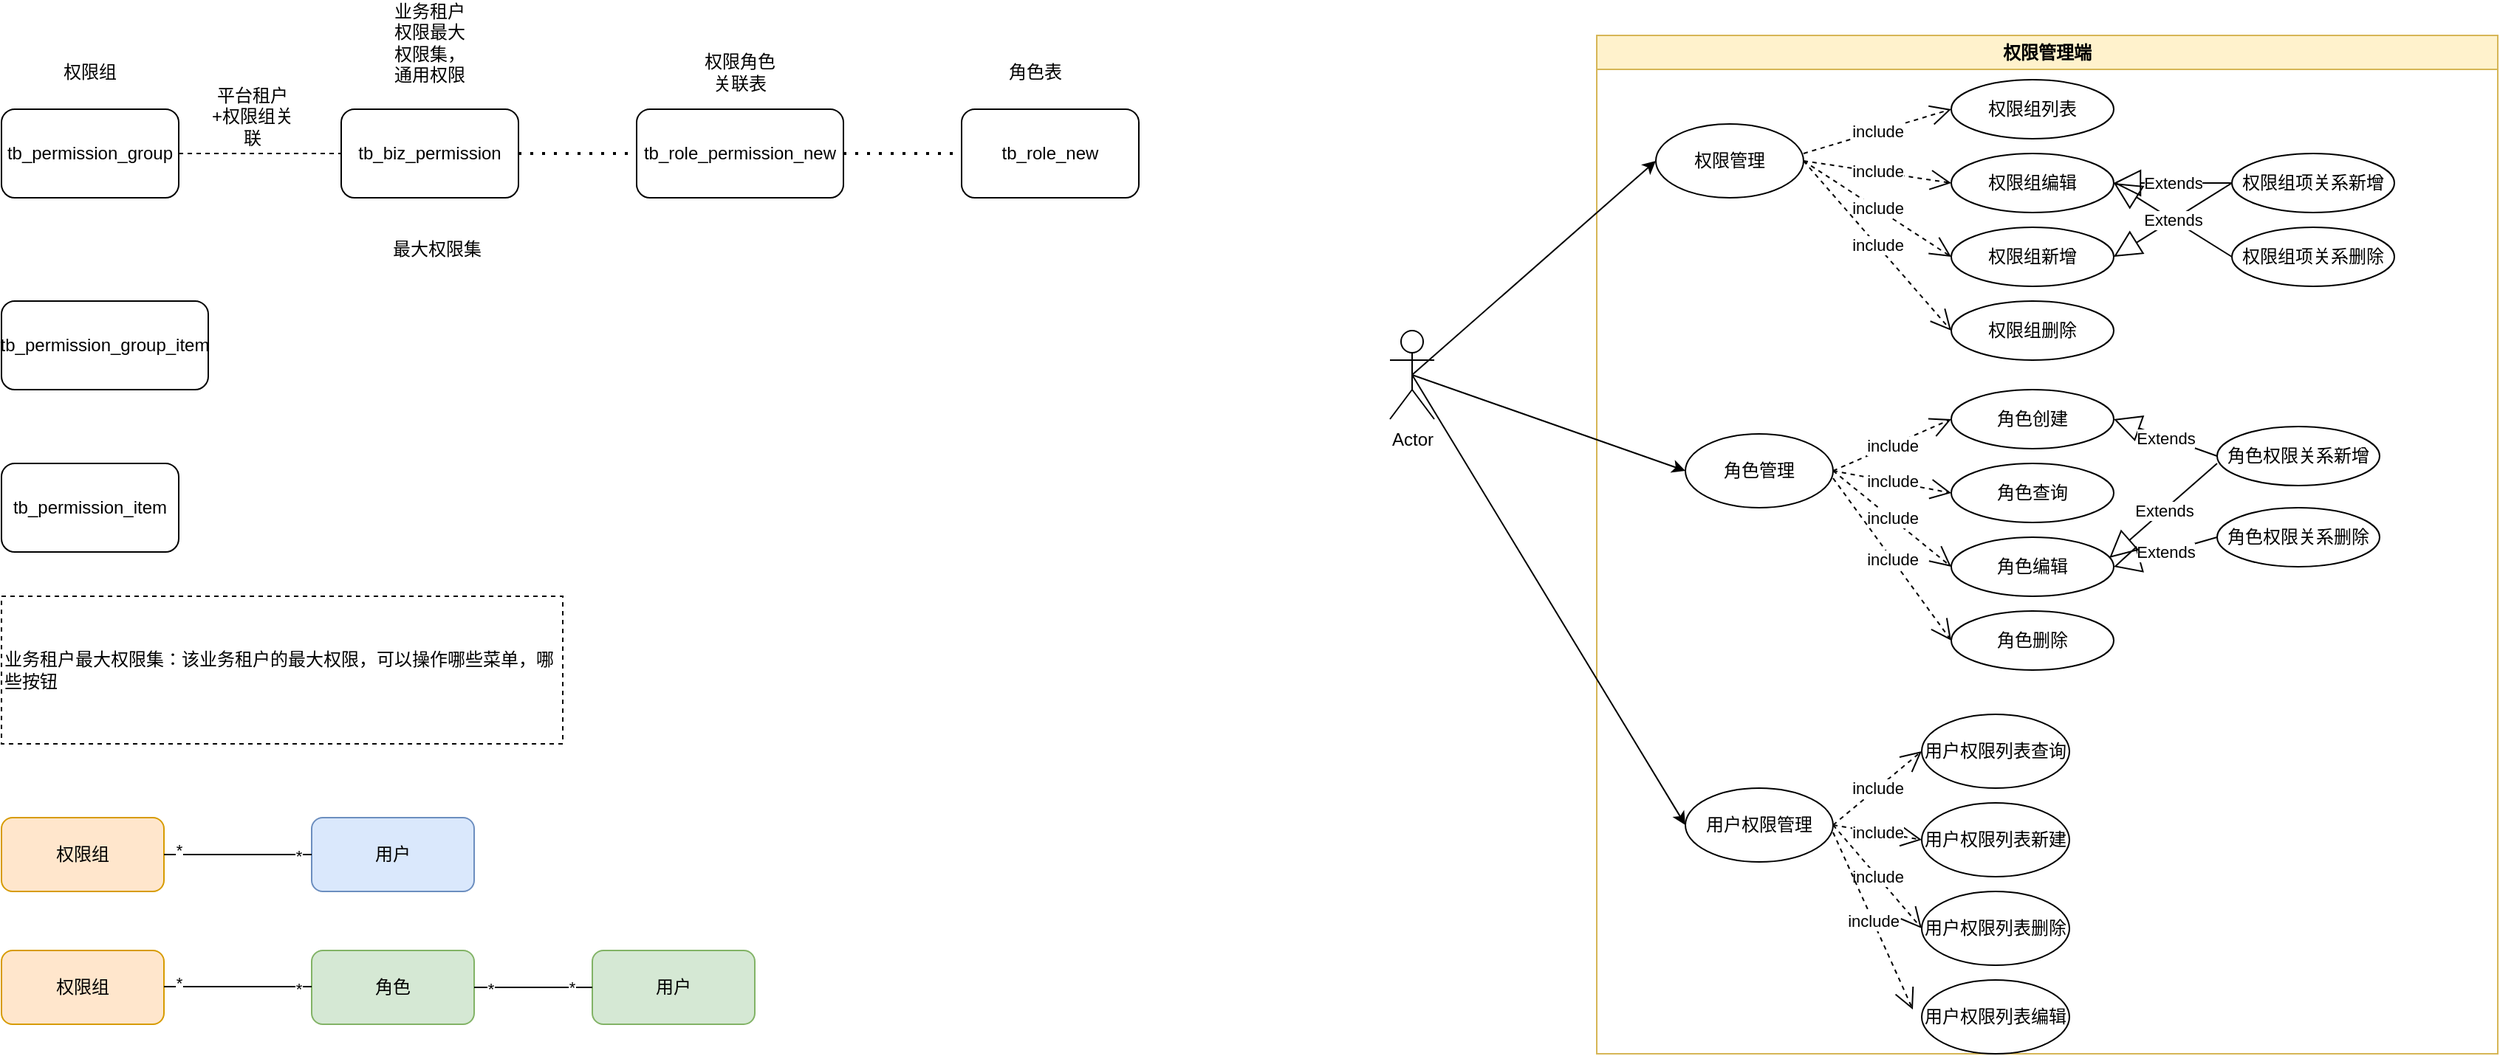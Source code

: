 <mxfile version="21.6.6" type="github">
  <diagram name="第 1 页" id="OmMquaRmloYeKSOPYUJ-">
    <mxGraphModel dx="1368" dy="873" grid="1" gridSize="10" guides="1" tooltips="1" connect="1" arrows="1" fold="1" page="1" pageScale="1" pageWidth="10000" pageHeight="10000" math="0" shadow="0">
      <root>
        <mxCell id="0" />
        <mxCell id="1" parent="0" />
        <mxCell id="ZGOvTFg4tCYZPhWHCbKX-3" value="" style="rounded=0;orthogonalLoop=1;jettySize=auto;html=1;dashed=1;endArrow=none;endFill=0;" edge="1" parent="1" source="ZGOvTFg4tCYZPhWHCbKX-1" target="ZGOvTFg4tCYZPhWHCbKX-2">
          <mxGeometry relative="1" as="geometry" />
        </mxCell>
        <mxCell id="ZGOvTFg4tCYZPhWHCbKX-1" value="tb_permission_group" style="rounded=1;whiteSpace=wrap;html=1;" vertex="1" parent="1">
          <mxGeometry x="110" y="220" width="120" height="60" as="geometry" />
        </mxCell>
        <mxCell id="ZGOvTFg4tCYZPhWHCbKX-2" value="tb_biz_permission" style="whiteSpace=wrap;html=1;rounded=1;" vertex="1" parent="1">
          <mxGeometry x="340" y="220" width="120" height="60" as="geometry" />
        </mxCell>
        <mxCell id="ZGOvTFg4tCYZPhWHCbKX-5" value="业务租户权限最大权限集，通用权限" style="text;html=1;strokeColor=none;fillColor=none;align=center;verticalAlign=middle;whiteSpace=wrap;rounded=0;" vertex="1" parent="1">
          <mxGeometry x="370" y="160" width="60" height="30" as="geometry" />
        </mxCell>
        <mxCell id="ZGOvTFg4tCYZPhWHCbKX-7" value="权限组" style="text;html=1;strokeColor=none;fillColor=none;align=center;verticalAlign=middle;whiteSpace=wrap;rounded=0;" vertex="1" parent="1">
          <mxGeometry x="140" y="180" width="60" height="30" as="geometry" />
        </mxCell>
        <mxCell id="ZGOvTFg4tCYZPhWHCbKX-8" value="平台租户+权限组关联" style="text;html=1;strokeColor=none;fillColor=none;align=center;verticalAlign=middle;whiteSpace=wrap;rounded=0;" vertex="1" parent="1">
          <mxGeometry x="250" y="210" width="60" height="30" as="geometry" />
        </mxCell>
        <mxCell id="ZGOvTFg4tCYZPhWHCbKX-10" value="tb_role_permission_new" style="rounded=1;whiteSpace=wrap;html=1;" vertex="1" parent="1">
          <mxGeometry x="540" y="220" width="140" height="60" as="geometry" />
        </mxCell>
        <mxCell id="ZGOvTFg4tCYZPhWHCbKX-11" value="tb_role_new" style="whiteSpace=wrap;html=1;rounded=1;" vertex="1" parent="1">
          <mxGeometry x="760" y="220" width="120" height="60" as="geometry" />
        </mxCell>
        <mxCell id="ZGOvTFg4tCYZPhWHCbKX-12" value="最大权限集" style="text;html=1;strokeColor=none;fillColor=none;align=center;verticalAlign=middle;whiteSpace=wrap;rounded=0;" vertex="1" parent="1">
          <mxGeometry x="370" y="300" width="70" height="30" as="geometry" />
        </mxCell>
        <mxCell id="ZGOvTFg4tCYZPhWHCbKX-14" value="" style="endArrow=none;dashed=1;html=1;dashPattern=1 3;strokeWidth=2;rounded=0;exitX=1;exitY=0.5;exitDx=0;exitDy=0;entryX=0;entryY=0.5;entryDx=0;entryDy=0;" edge="1" parent="1" source="ZGOvTFg4tCYZPhWHCbKX-2" target="ZGOvTFg4tCYZPhWHCbKX-10">
          <mxGeometry width="50" height="50" relative="1" as="geometry">
            <mxPoint x="500" y="360" as="sourcePoint" />
            <mxPoint x="550" y="310" as="targetPoint" />
          </mxGeometry>
        </mxCell>
        <mxCell id="ZGOvTFg4tCYZPhWHCbKX-15" value="权限角色关联表" style="text;html=1;strokeColor=none;fillColor=none;align=center;verticalAlign=middle;whiteSpace=wrap;rounded=0;" vertex="1" parent="1">
          <mxGeometry x="580" y="180" width="60" height="30" as="geometry" />
        </mxCell>
        <mxCell id="ZGOvTFg4tCYZPhWHCbKX-16" value="" style="endArrow=none;dashed=1;html=1;dashPattern=1 3;strokeWidth=2;rounded=0;exitX=1;exitY=0.5;exitDx=0;exitDy=0;entryX=0;entryY=0.5;entryDx=0;entryDy=0;" edge="1" parent="1" source="ZGOvTFg4tCYZPhWHCbKX-10" target="ZGOvTFg4tCYZPhWHCbKX-11">
          <mxGeometry width="50" height="50" relative="1" as="geometry">
            <mxPoint x="700" y="330" as="sourcePoint" />
            <mxPoint x="750" y="280" as="targetPoint" />
          </mxGeometry>
        </mxCell>
        <mxCell id="ZGOvTFg4tCYZPhWHCbKX-17" value="角色表" style="text;html=1;strokeColor=none;fillColor=none;align=center;verticalAlign=middle;whiteSpace=wrap;rounded=0;" vertex="1" parent="1">
          <mxGeometry x="780" y="180" width="60" height="30" as="geometry" />
        </mxCell>
        <mxCell id="ZGOvTFg4tCYZPhWHCbKX-18" value="业务租户最大权限集：该业务租户的最大权限，可以操作哪些菜单，哪些按钮" style="text;html=1;strokeColor=default;fillColor=none;align=left;verticalAlign=middle;whiteSpace=wrap;rounded=0;dashed=1;" vertex="1" parent="1">
          <mxGeometry x="110" y="550" width="380" height="100" as="geometry" />
        </mxCell>
        <mxCell id="ZGOvTFg4tCYZPhWHCbKX-19" value="tb_permission_group_item" style="rounded=1;whiteSpace=wrap;html=1;" vertex="1" parent="1">
          <mxGeometry x="110" y="350" width="140" height="60" as="geometry" />
        </mxCell>
        <mxCell id="ZGOvTFg4tCYZPhWHCbKX-20" value="tb_permission_item" style="rounded=1;whiteSpace=wrap;html=1;" vertex="1" parent="1">
          <mxGeometry x="110" y="460" width="120" height="60" as="geometry" />
        </mxCell>
        <mxCell id="ZGOvTFg4tCYZPhWHCbKX-44" value="" style="group" vertex="1" connectable="0" parent="1">
          <mxGeometry x="110" y="700" width="510" height="140" as="geometry" />
        </mxCell>
        <mxCell id="ZGOvTFg4tCYZPhWHCbKX-27" value="权限组" style="rounded=1;whiteSpace=wrap;html=1;fillColor=#ffe6cc;strokeColor=#d79b00;" vertex="1" parent="ZGOvTFg4tCYZPhWHCbKX-44">
          <mxGeometry width="110" height="50" as="geometry" />
        </mxCell>
        <mxCell id="ZGOvTFg4tCYZPhWHCbKX-29" value="用户" style="rounded=1;whiteSpace=wrap;html=1;fillColor=#dae8fc;strokeColor=#6c8ebf;" vertex="1" parent="ZGOvTFg4tCYZPhWHCbKX-44">
          <mxGeometry x="210" width="110" height="50" as="geometry" />
        </mxCell>
        <mxCell id="ZGOvTFg4tCYZPhWHCbKX-32" style="edgeStyle=orthogonalEdgeStyle;rounded=0;orthogonalLoop=1;jettySize=auto;html=1;exitX=1;exitY=0.5;exitDx=0;exitDy=0;entryX=0;entryY=0.5;entryDx=0;entryDy=0;endArrow=none;endFill=0;" edge="1" parent="ZGOvTFg4tCYZPhWHCbKX-44" source="ZGOvTFg4tCYZPhWHCbKX-27" target="ZGOvTFg4tCYZPhWHCbKX-29">
          <mxGeometry relative="1" as="geometry" />
        </mxCell>
        <mxCell id="ZGOvTFg4tCYZPhWHCbKX-33" value="*" style="edgeLabel;html=1;align=center;verticalAlign=middle;resizable=0;points=[];" vertex="1" connectable="0" parent="ZGOvTFg4tCYZPhWHCbKX-32">
          <mxGeometry x="-0.81" y="3" relative="1" as="geometry">
            <mxPoint as="offset" />
          </mxGeometry>
        </mxCell>
        <mxCell id="ZGOvTFg4tCYZPhWHCbKX-35" value="*" style="edgeLabel;html=1;align=center;verticalAlign=middle;resizable=0;points=[];" vertex="1" connectable="0" parent="ZGOvTFg4tCYZPhWHCbKX-32">
          <mxGeometry x="0.821" y="-1" relative="1" as="geometry">
            <mxPoint as="offset" />
          </mxGeometry>
        </mxCell>
        <mxCell id="ZGOvTFg4tCYZPhWHCbKX-31" value="角色" style="rounded=1;whiteSpace=wrap;html=1;fillColor=#d5e8d4;strokeColor=#82b366;" vertex="1" parent="ZGOvTFg4tCYZPhWHCbKX-44">
          <mxGeometry x="210" y="90" width="110" height="50" as="geometry" />
        </mxCell>
        <mxCell id="ZGOvTFg4tCYZPhWHCbKX-36" value="权限组" style="rounded=1;whiteSpace=wrap;html=1;fillColor=#ffe6cc;strokeColor=#d79b00;" vertex="1" parent="ZGOvTFg4tCYZPhWHCbKX-44">
          <mxGeometry y="90" width="110" height="50" as="geometry" />
        </mxCell>
        <mxCell id="ZGOvTFg4tCYZPhWHCbKX-37" style="edgeStyle=orthogonalEdgeStyle;rounded=0;orthogonalLoop=1;jettySize=auto;html=1;exitX=1;exitY=0.5;exitDx=0;exitDy=0;entryX=0;entryY=0.5;entryDx=0;entryDy=0;endArrow=none;endFill=0;" edge="1" parent="ZGOvTFg4tCYZPhWHCbKX-44">
          <mxGeometry relative="1" as="geometry">
            <mxPoint x="110" y="114.5" as="sourcePoint" />
            <mxPoint x="210" y="114.5" as="targetPoint" />
          </mxGeometry>
        </mxCell>
        <mxCell id="ZGOvTFg4tCYZPhWHCbKX-38" value="*" style="edgeLabel;html=1;align=center;verticalAlign=middle;resizable=0;points=[];" vertex="1" connectable="0" parent="ZGOvTFg4tCYZPhWHCbKX-37">
          <mxGeometry x="-0.81" y="3" relative="1" as="geometry">
            <mxPoint as="offset" />
          </mxGeometry>
        </mxCell>
        <mxCell id="ZGOvTFg4tCYZPhWHCbKX-39" value="*" style="edgeLabel;html=1;align=center;verticalAlign=middle;resizable=0;points=[];" vertex="1" connectable="0" parent="ZGOvTFg4tCYZPhWHCbKX-37">
          <mxGeometry x="0.821" y="-1" relative="1" as="geometry">
            <mxPoint as="offset" />
          </mxGeometry>
        </mxCell>
        <mxCell id="ZGOvTFg4tCYZPhWHCbKX-40" value="用户" style="rounded=1;whiteSpace=wrap;html=1;fillColor=#d5e8d4;strokeColor=#82b366;" vertex="1" parent="ZGOvTFg4tCYZPhWHCbKX-44">
          <mxGeometry x="400" y="90" width="110" height="50" as="geometry" />
        </mxCell>
        <mxCell id="ZGOvTFg4tCYZPhWHCbKX-41" value="" style="endArrow=none;html=1;rounded=0;entryX=0;entryY=0.5;entryDx=0;entryDy=0;exitX=1;exitY=0.5;exitDx=0;exitDy=0;" edge="1" parent="ZGOvTFg4tCYZPhWHCbKX-44" source="ZGOvTFg4tCYZPhWHCbKX-31" target="ZGOvTFg4tCYZPhWHCbKX-40">
          <mxGeometry width="50" height="50" relative="1" as="geometry">
            <mxPoint x="320" y="120" as="sourcePoint" />
            <mxPoint x="370" y="70" as="targetPoint" />
          </mxGeometry>
        </mxCell>
        <mxCell id="ZGOvTFg4tCYZPhWHCbKX-42" value="*" style="edgeLabel;html=1;align=center;verticalAlign=middle;resizable=0;points=[];" vertex="1" connectable="0" parent="ZGOvTFg4tCYZPhWHCbKX-41">
          <mxGeometry x="-0.725" y="-1" relative="1" as="geometry">
            <mxPoint as="offset" />
          </mxGeometry>
        </mxCell>
        <mxCell id="ZGOvTFg4tCYZPhWHCbKX-43" value="*" style="edgeLabel;html=1;align=center;verticalAlign=middle;resizable=0;points=[];" vertex="1" connectable="0" parent="ZGOvTFg4tCYZPhWHCbKX-41">
          <mxGeometry x="0.65" relative="1" as="geometry">
            <mxPoint as="offset" />
          </mxGeometry>
        </mxCell>
        <mxCell id="ZGOvTFg4tCYZPhWHCbKX-90" value="" style="group" vertex="1" connectable="0" parent="1">
          <mxGeometry x="1050" y="170" width="750" height="690" as="geometry" />
        </mxCell>
        <mxCell id="ZGOvTFg4tCYZPhWHCbKX-46" value="Actor" style="shape=umlActor;verticalLabelPosition=bottom;verticalAlign=top;html=1;outlineConnect=0;" vertex="1" parent="ZGOvTFg4tCYZPhWHCbKX-90">
          <mxGeometry y="200" width="30" height="60" as="geometry" />
        </mxCell>
        <mxCell id="ZGOvTFg4tCYZPhWHCbKX-47" value="权限管理端" style="swimlane;whiteSpace=wrap;html=1;fillColor=#fff2cc;strokeColor=#d6b656;" vertex="1" parent="ZGOvTFg4tCYZPhWHCbKX-90">
          <mxGeometry x="140" width="610" height="690" as="geometry" />
        </mxCell>
        <mxCell id="ZGOvTFg4tCYZPhWHCbKX-48" value="权限管理" style="ellipse;whiteSpace=wrap;html=1;" vertex="1" parent="ZGOvTFg4tCYZPhWHCbKX-47">
          <mxGeometry x="40" y="60" width="100" height="50" as="geometry" />
        </mxCell>
        <mxCell id="ZGOvTFg4tCYZPhWHCbKX-49" value="权限组列表" style="ellipse;whiteSpace=wrap;html=1;" vertex="1" parent="ZGOvTFg4tCYZPhWHCbKX-47">
          <mxGeometry x="240" y="30" width="110" height="40" as="geometry" />
        </mxCell>
        <mxCell id="ZGOvTFg4tCYZPhWHCbKX-50" value="include" style="endArrow=open;endSize=12;dashed=1;html=1;rounded=0;entryX=0;entryY=0.5;entryDx=0;entryDy=0;" edge="1" parent="ZGOvTFg4tCYZPhWHCbKX-47" target="ZGOvTFg4tCYZPhWHCbKX-49">
          <mxGeometry width="160" relative="1" as="geometry">
            <mxPoint x="140" y="80" as="sourcePoint" />
            <mxPoint x="300" y="80" as="targetPoint" />
          </mxGeometry>
        </mxCell>
        <mxCell id="ZGOvTFg4tCYZPhWHCbKX-51" value="权限组编辑" style="ellipse;whiteSpace=wrap;html=1;" vertex="1" parent="ZGOvTFg4tCYZPhWHCbKX-47">
          <mxGeometry x="240" y="80" width="110" height="40" as="geometry" />
        </mxCell>
        <mxCell id="ZGOvTFg4tCYZPhWHCbKX-52" value="include" style="endArrow=open;endSize=12;dashed=1;html=1;rounded=0;entryX=0;entryY=0.5;entryDx=0;entryDy=0;exitX=1;exitY=0.5;exitDx=0;exitDy=0;" edge="1" parent="ZGOvTFg4tCYZPhWHCbKX-47" source="ZGOvTFg4tCYZPhWHCbKX-48" target="ZGOvTFg4tCYZPhWHCbKX-51">
          <mxGeometry width="160" relative="1" as="geometry">
            <mxPoint x="150" y="90" as="sourcePoint" />
            <mxPoint x="250" y="60" as="targetPoint" />
          </mxGeometry>
        </mxCell>
        <mxCell id="ZGOvTFg4tCYZPhWHCbKX-53" value="权限组新增" style="ellipse;whiteSpace=wrap;html=1;" vertex="1" parent="ZGOvTFg4tCYZPhWHCbKX-47">
          <mxGeometry x="240" y="130" width="110" height="40" as="geometry" />
        </mxCell>
        <mxCell id="ZGOvTFg4tCYZPhWHCbKX-54" value="权限组删除" style="ellipse;whiteSpace=wrap;html=1;" vertex="1" parent="ZGOvTFg4tCYZPhWHCbKX-47">
          <mxGeometry x="240" y="180" width="110" height="40" as="geometry" />
        </mxCell>
        <mxCell id="ZGOvTFg4tCYZPhWHCbKX-55" value="include" style="endArrow=open;endSize=12;dashed=1;html=1;rounded=0;entryX=0;entryY=0.5;entryDx=0;entryDy=0;exitX=1;exitY=0.5;exitDx=0;exitDy=0;" edge="1" parent="ZGOvTFg4tCYZPhWHCbKX-47" source="ZGOvTFg4tCYZPhWHCbKX-48" target="ZGOvTFg4tCYZPhWHCbKX-53">
          <mxGeometry width="160" relative="1" as="geometry">
            <mxPoint x="150" y="95" as="sourcePoint" />
            <mxPoint x="250" y="110" as="targetPoint" />
          </mxGeometry>
        </mxCell>
        <mxCell id="ZGOvTFg4tCYZPhWHCbKX-56" value="include" style="endArrow=open;endSize=12;dashed=1;html=1;rounded=0;entryX=0;entryY=0.5;entryDx=0;entryDy=0;exitX=1;exitY=0.5;exitDx=0;exitDy=0;" edge="1" parent="ZGOvTFg4tCYZPhWHCbKX-47" source="ZGOvTFg4tCYZPhWHCbKX-48" target="ZGOvTFg4tCYZPhWHCbKX-54">
          <mxGeometry width="160" relative="1" as="geometry">
            <mxPoint x="150" y="95" as="sourcePoint" />
            <mxPoint x="250" y="160" as="targetPoint" />
          </mxGeometry>
        </mxCell>
        <mxCell id="ZGOvTFg4tCYZPhWHCbKX-57" value="权限组项关系新增" style="ellipse;whiteSpace=wrap;html=1;" vertex="1" parent="ZGOvTFg4tCYZPhWHCbKX-47">
          <mxGeometry x="430" y="80" width="110" height="40" as="geometry" />
        </mxCell>
        <mxCell id="ZGOvTFg4tCYZPhWHCbKX-58" value="权限组项关系删除" style="ellipse;whiteSpace=wrap;html=1;" vertex="1" parent="ZGOvTFg4tCYZPhWHCbKX-47">
          <mxGeometry x="430" y="130" width="110" height="40" as="geometry" />
        </mxCell>
        <mxCell id="ZGOvTFg4tCYZPhWHCbKX-59" value="Extends" style="endArrow=block;endSize=16;endFill=0;html=1;rounded=0;entryX=1;entryY=0.5;entryDx=0;entryDy=0;exitX=0;exitY=0.5;exitDx=0;exitDy=0;" edge="1" parent="ZGOvTFg4tCYZPhWHCbKX-47" source="ZGOvTFg4tCYZPhWHCbKX-57" target="ZGOvTFg4tCYZPhWHCbKX-53">
          <mxGeometry width="160" relative="1" as="geometry">
            <mxPoint x="370" y="250" as="sourcePoint" />
            <mxPoint x="400" y="150" as="targetPoint" />
          </mxGeometry>
        </mxCell>
        <mxCell id="ZGOvTFg4tCYZPhWHCbKX-60" value="Extends" style="endArrow=block;endSize=16;endFill=0;html=1;rounded=0;entryX=1;entryY=0.5;entryDx=0;entryDy=0;exitX=0;exitY=0.5;exitDx=0;exitDy=0;" edge="1" parent="ZGOvTFg4tCYZPhWHCbKX-47" source="ZGOvTFg4tCYZPhWHCbKX-57" target="ZGOvTFg4tCYZPhWHCbKX-51">
          <mxGeometry width="160" relative="1" as="geometry">
            <mxPoint x="440" y="110" as="sourcePoint" />
            <mxPoint x="360" y="160" as="targetPoint" />
          </mxGeometry>
        </mxCell>
        <mxCell id="ZGOvTFg4tCYZPhWHCbKX-61" value="Extends" style="endArrow=block;endSize=16;endFill=0;html=1;rounded=0;entryX=1;entryY=0.5;entryDx=0;entryDy=0;exitX=0;exitY=0.5;exitDx=0;exitDy=0;" edge="1" parent="ZGOvTFg4tCYZPhWHCbKX-47" source="ZGOvTFg4tCYZPhWHCbKX-58" target="ZGOvTFg4tCYZPhWHCbKX-51">
          <mxGeometry width="160" relative="1" as="geometry">
            <mxPoint x="440" y="110" as="sourcePoint" />
            <mxPoint x="360" y="110" as="targetPoint" />
          </mxGeometry>
        </mxCell>
        <mxCell id="ZGOvTFg4tCYZPhWHCbKX-62" value="角色管理" style="ellipse;whiteSpace=wrap;html=1;" vertex="1" parent="ZGOvTFg4tCYZPhWHCbKX-47">
          <mxGeometry x="60" y="270" width="100" height="50" as="geometry" />
        </mxCell>
        <mxCell id="ZGOvTFg4tCYZPhWHCbKX-65" value="角色创建" style="ellipse;whiteSpace=wrap;html=1;" vertex="1" parent="ZGOvTFg4tCYZPhWHCbKX-47">
          <mxGeometry x="240" y="240" width="110" height="40" as="geometry" />
        </mxCell>
        <mxCell id="ZGOvTFg4tCYZPhWHCbKX-66" value="include" style="endArrow=open;endSize=12;dashed=1;html=1;rounded=0;entryX=0;entryY=0.5;entryDx=0;entryDy=0;exitX=1;exitY=0.5;exitDx=0;exitDy=0;" edge="1" parent="ZGOvTFg4tCYZPhWHCbKX-47" source="ZGOvTFg4tCYZPhWHCbKX-62" target="ZGOvTFg4tCYZPhWHCbKX-65">
          <mxGeometry width="160" relative="1" as="geometry">
            <mxPoint x="150" y="95" as="sourcePoint" />
            <mxPoint x="250" y="210" as="targetPoint" />
          </mxGeometry>
        </mxCell>
        <mxCell id="ZGOvTFg4tCYZPhWHCbKX-67" value="角色查询" style="ellipse;whiteSpace=wrap;html=1;" vertex="1" parent="ZGOvTFg4tCYZPhWHCbKX-47">
          <mxGeometry x="240" y="290" width="110" height="40" as="geometry" />
        </mxCell>
        <mxCell id="ZGOvTFg4tCYZPhWHCbKX-68" value="角色编辑" style="ellipse;whiteSpace=wrap;html=1;" vertex="1" parent="ZGOvTFg4tCYZPhWHCbKX-47">
          <mxGeometry x="240" y="340" width="110" height="40" as="geometry" />
        </mxCell>
        <mxCell id="ZGOvTFg4tCYZPhWHCbKX-69" value="角色删除" style="ellipse;whiteSpace=wrap;html=1;" vertex="1" parent="ZGOvTFg4tCYZPhWHCbKX-47">
          <mxGeometry x="240" y="390" width="110" height="40" as="geometry" />
        </mxCell>
        <mxCell id="ZGOvTFg4tCYZPhWHCbKX-71" value="include" style="endArrow=open;endSize=12;dashed=1;html=1;rounded=0;entryX=0;entryY=0.5;entryDx=0;entryDy=0;exitX=1;exitY=0.5;exitDx=0;exitDy=0;" edge="1" parent="ZGOvTFg4tCYZPhWHCbKX-47" source="ZGOvTFg4tCYZPhWHCbKX-62" target="ZGOvTFg4tCYZPhWHCbKX-67">
          <mxGeometry width="160" relative="1" as="geometry">
            <mxPoint x="170" y="305" as="sourcePoint" />
            <mxPoint x="250" y="270" as="targetPoint" />
          </mxGeometry>
        </mxCell>
        <mxCell id="ZGOvTFg4tCYZPhWHCbKX-72" value="include" style="endArrow=open;endSize=12;dashed=1;html=1;rounded=0;entryX=0;entryY=0.5;entryDx=0;entryDy=0;exitX=1;exitY=0.5;exitDx=0;exitDy=0;" edge="1" parent="ZGOvTFg4tCYZPhWHCbKX-47" source="ZGOvTFg4tCYZPhWHCbKX-62" target="ZGOvTFg4tCYZPhWHCbKX-68">
          <mxGeometry width="160" relative="1" as="geometry">
            <mxPoint x="170" y="305" as="sourcePoint" />
            <mxPoint x="250" y="320" as="targetPoint" />
          </mxGeometry>
        </mxCell>
        <mxCell id="ZGOvTFg4tCYZPhWHCbKX-74" value="角色权限关系新增" style="ellipse;whiteSpace=wrap;html=1;" vertex="1" parent="ZGOvTFg4tCYZPhWHCbKX-47">
          <mxGeometry x="420" y="265" width="110" height="40" as="geometry" />
        </mxCell>
        <mxCell id="ZGOvTFg4tCYZPhWHCbKX-75" value="角色权限关系删除" style="ellipse;whiteSpace=wrap;html=1;" vertex="1" parent="ZGOvTFg4tCYZPhWHCbKX-47">
          <mxGeometry x="420" y="320" width="110" height="40" as="geometry" />
        </mxCell>
        <mxCell id="ZGOvTFg4tCYZPhWHCbKX-76" value="Extends" style="endArrow=block;endSize=16;endFill=0;html=1;rounded=0;entryX=1;entryY=0.5;entryDx=0;entryDy=0;exitX=0;exitY=0.5;exitDx=0;exitDy=0;" edge="1" parent="ZGOvTFg4tCYZPhWHCbKX-47" source="ZGOvTFg4tCYZPhWHCbKX-74" target="ZGOvTFg4tCYZPhWHCbKX-65">
          <mxGeometry width="160" relative="1" as="geometry">
            <mxPoint x="440" y="160" as="sourcePoint" />
            <mxPoint x="360" y="110" as="targetPoint" />
          </mxGeometry>
        </mxCell>
        <mxCell id="ZGOvTFg4tCYZPhWHCbKX-78" value="Extends" style="endArrow=block;endSize=16;endFill=0;html=1;rounded=0;entryX=1;entryY=0.5;entryDx=0;entryDy=0;exitX=0;exitY=0.5;exitDx=0;exitDy=0;" edge="1" parent="ZGOvTFg4tCYZPhWHCbKX-47" source="ZGOvTFg4tCYZPhWHCbKX-75" target="ZGOvTFg4tCYZPhWHCbKX-68">
          <mxGeometry width="160" relative="1" as="geometry">
            <mxPoint x="430" y="300" as="sourcePoint" />
            <mxPoint x="357" y="364" as="targetPoint" />
          </mxGeometry>
        </mxCell>
        <mxCell id="ZGOvTFg4tCYZPhWHCbKX-79" value="用户权限管理" style="ellipse;whiteSpace=wrap;html=1;" vertex="1" parent="ZGOvTFg4tCYZPhWHCbKX-47">
          <mxGeometry x="60" y="510" width="100" height="50" as="geometry" />
        </mxCell>
        <mxCell id="ZGOvTFg4tCYZPhWHCbKX-81" value="用户权限列表查询" style="ellipse;whiteSpace=wrap;html=1;" vertex="1" parent="ZGOvTFg4tCYZPhWHCbKX-47">
          <mxGeometry x="220" y="460" width="100" height="50" as="geometry" />
        </mxCell>
        <mxCell id="ZGOvTFg4tCYZPhWHCbKX-82" value="用户权限列表新建" style="ellipse;whiteSpace=wrap;html=1;" vertex="1" parent="ZGOvTFg4tCYZPhWHCbKX-47">
          <mxGeometry x="220" y="520" width="100" height="50" as="geometry" />
        </mxCell>
        <mxCell id="ZGOvTFg4tCYZPhWHCbKX-83" value="用户权限列表删除" style="ellipse;whiteSpace=wrap;html=1;" vertex="1" parent="ZGOvTFg4tCYZPhWHCbKX-47">
          <mxGeometry x="220" y="580" width="100" height="50" as="geometry" />
        </mxCell>
        <mxCell id="ZGOvTFg4tCYZPhWHCbKX-84" value="用户权限列表编辑" style="ellipse;whiteSpace=wrap;html=1;" vertex="1" parent="ZGOvTFg4tCYZPhWHCbKX-47">
          <mxGeometry x="220" y="640" width="100" height="50" as="geometry" />
        </mxCell>
        <mxCell id="ZGOvTFg4tCYZPhWHCbKX-85" value="include" style="endArrow=open;endSize=12;dashed=1;html=1;rounded=0;entryX=0;entryY=0.5;entryDx=0;entryDy=0;exitX=1;exitY=0.5;exitDx=0;exitDy=0;" edge="1" parent="ZGOvTFg4tCYZPhWHCbKX-47" source="ZGOvTFg4tCYZPhWHCbKX-79" target="ZGOvTFg4tCYZPhWHCbKX-81">
          <mxGeometry width="160" relative="1" as="geometry">
            <mxPoint x="170" y="310" as="sourcePoint" />
            <mxPoint x="250" y="420" as="targetPoint" />
          </mxGeometry>
        </mxCell>
        <mxCell id="ZGOvTFg4tCYZPhWHCbKX-87" value="include" style="endArrow=open;endSize=12;dashed=1;html=1;rounded=0;entryX=0;entryY=0.5;entryDx=0;entryDy=0;exitX=1;exitY=0.5;exitDx=0;exitDy=0;" edge="1" parent="ZGOvTFg4tCYZPhWHCbKX-47" source="ZGOvTFg4tCYZPhWHCbKX-79" target="ZGOvTFg4tCYZPhWHCbKX-82">
          <mxGeometry width="160" relative="1" as="geometry">
            <mxPoint x="170" y="545" as="sourcePoint" />
            <mxPoint x="230" y="495" as="targetPoint" />
          </mxGeometry>
        </mxCell>
        <mxCell id="ZGOvTFg4tCYZPhWHCbKX-88" value="include" style="endArrow=open;endSize=12;dashed=1;html=1;rounded=0;entryX=0;entryY=0.5;entryDx=0;entryDy=0;exitX=1;exitY=0.5;exitDx=0;exitDy=0;" edge="1" parent="ZGOvTFg4tCYZPhWHCbKX-47" source="ZGOvTFg4tCYZPhWHCbKX-79" target="ZGOvTFg4tCYZPhWHCbKX-83">
          <mxGeometry width="160" relative="1" as="geometry">
            <mxPoint x="170" y="545" as="sourcePoint" />
            <mxPoint x="230" y="555" as="targetPoint" />
          </mxGeometry>
        </mxCell>
        <mxCell id="ZGOvTFg4tCYZPhWHCbKX-63" style="rounded=0;orthogonalLoop=1;jettySize=auto;html=1;exitX=0.5;exitY=0.5;exitDx=0;exitDy=0;exitPerimeter=0;entryX=0;entryY=0.5;entryDx=0;entryDy=0;" edge="1" parent="ZGOvTFg4tCYZPhWHCbKX-90" source="ZGOvTFg4tCYZPhWHCbKX-46" target="ZGOvTFg4tCYZPhWHCbKX-48">
          <mxGeometry relative="1" as="geometry" />
        </mxCell>
        <mxCell id="ZGOvTFg4tCYZPhWHCbKX-64" style="rounded=0;orthogonalLoop=1;jettySize=auto;html=1;exitX=0.5;exitY=0.5;exitDx=0;exitDy=0;exitPerimeter=0;entryX=0;entryY=0.5;entryDx=0;entryDy=0;" edge="1" parent="ZGOvTFg4tCYZPhWHCbKX-90" source="ZGOvTFg4tCYZPhWHCbKX-46" target="ZGOvTFg4tCYZPhWHCbKX-62">
          <mxGeometry relative="1" as="geometry" />
        </mxCell>
        <mxCell id="ZGOvTFg4tCYZPhWHCbKX-80" style="rounded=0;orthogonalLoop=1;jettySize=auto;html=1;exitX=0.5;exitY=0.5;exitDx=0;exitDy=0;exitPerimeter=0;entryX=0;entryY=0.5;entryDx=0;entryDy=0;" edge="1" parent="ZGOvTFg4tCYZPhWHCbKX-90" source="ZGOvTFg4tCYZPhWHCbKX-46" target="ZGOvTFg4tCYZPhWHCbKX-79">
          <mxGeometry relative="1" as="geometry" />
        </mxCell>
        <mxCell id="ZGOvTFg4tCYZPhWHCbKX-73" value="include" style="endArrow=open;endSize=12;dashed=1;html=1;rounded=0;entryX=0;entryY=0.5;entryDx=0;entryDy=0;" edge="1" parent="ZGOvTFg4tCYZPhWHCbKX-90" target="ZGOvTFg4tCYZPhWHCbKX-69">
          <mxGeometry width="160" relative="1" as="geometry">
            <mxPoint x="300" y="300" as="sourcePoint" />
            <mxPoint x="390" y="370" as="targetPoint" />
          </mxGeometry>
        </mxCell>
        <mxCell id="ZGOvTFg4tCYZPhWHCbKX-77" value="Extends" style="endArrow=block;endSize=16;endFill=0;html=1;rounded=0;entryX=0.973;entryY=0.35;entryDx=0;entryDy=0;entryPerimeter=0;" edge="1" parent="ZGOvTFg4tCYZPhWHCbKX-90" target="ZGOvTFg4tCYZPhWHCbKX-68">
          <mxGeometry width="160" relative="1" as="geometry">
            <mxPoint x="560" y="290" as="sourcePoint" />
            <mxPoint x="500" y="270" as="targetPoint" />
          </mxGeometry>
        </mxCell>
        <mxCell id="ZGOvTFg4tCYZPhWHCbKX-89" value="include" style="endArrow=open;endSize=12;dashed=1;html=1;rounded=0;entryX=-0.06;entryY=0.4;entryDx=0;entryDy=0;entryPerimeter=0;" edge="1" parent="ZGOvTFg4tCYZPhWHCbKX-90" target="ZGOvTFg4tCYZPhWHCbKX-84">
          <mxGeometry width="160" relative="1" as="geometry">
            <mxPoint x="300" y="540" as="sourcePoint" />
            <mxPoint x="370" y="615" as="targetPoint" />
          </mxGeometry>
        </mxCell>
      </root>
    </mxGraphModel>
  </diagram>
</mxfile>
